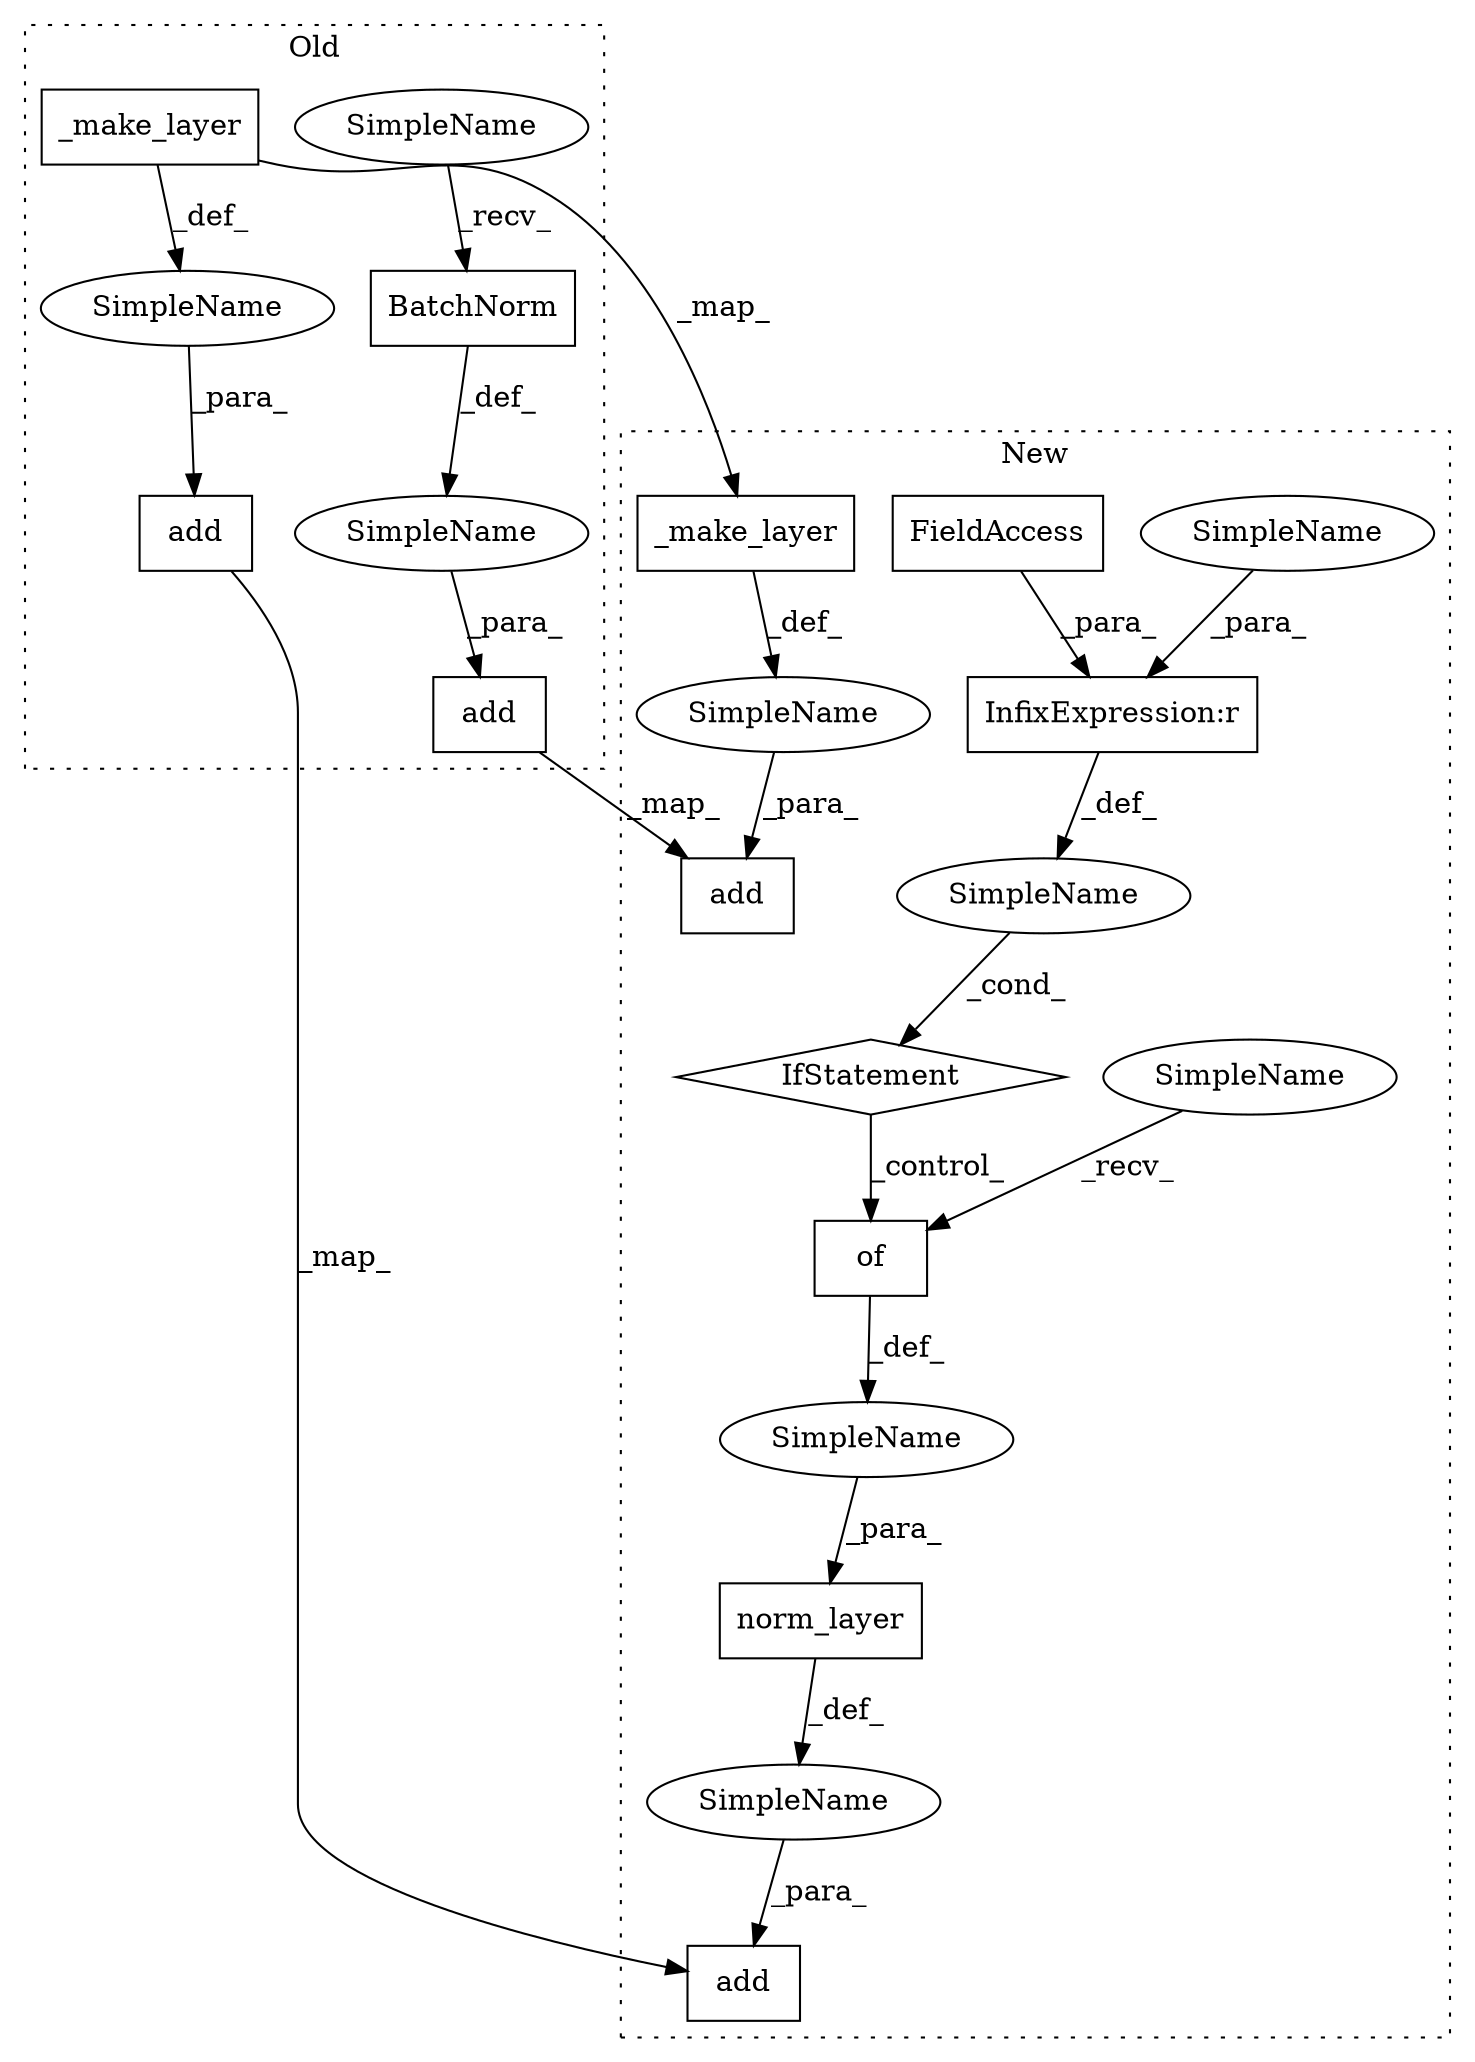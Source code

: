 digraph G {
subgraph cluster0 {
1 [label="_make_layer" a="32" s="2948,2991" l="12,1" shape="box"];
5 [label="add" a="32" s="2652,2670" l="4,1" shape="box"];
6 [label="BatchNorm" a="32" s="2659" l="11" shape="box"];
7 [label="SimpleName" a="42" s="" l="" shape="ellipse"];
8 [label="add" a="32" s="2939,2992" l="4,1" shape="box"];
16 [label="SimpleName" a="42" s="" l="" shape="ellipse"];
20 [label="SimpleName" a="42" s="2656" l="2" shape="ellipse"];
label = "Old";
style="dotted";
}
subgraph cluster1 {
2 [label="_make_layer" a="32" s="3289,3355" l="12,1" shape="box"];
3 [label="SimpleName" a="42" s="" l="" shape="ellipse"];
4 [label="add" a="32" s="3280,3356" l="4,1" shape="box"];
9 [label="add" a="32" s="2563,2625" l="4,1" shape="box"];
10 [label="of" a="32" s="2606" l="4" shape="box"];
11 [label="IfStatement" a="25" s="2599" l="3" shape="diamond"];
12 [label="SimpleName" a="42" s="" l="" shape="ellipse"];
13 [label="InfixExpression:r" a="27" s="2590" l="4" shape="box"];
14 [label="FieldAccess" a="22" s="2579" l="11" shape="box"];
15 [label="SimpleName" a="42" s="" l="" shape="ellipse"];
17 [label="norm_layer" a="32" s="2567,2624" l="11,1" shape="box"];
18 [label="SimpleName" a="42" s="" l="" shape="ellipse"];
19 [label="SimpleName" a="42" s="2602" l="3" shape="ellipse"];
21 [label="SimpleName" a="42" s="2594" l="4" shape="ellipse"];
label = "New";
style="dotted";
}
1 -> 2 [label="_map_"];
1 -> 7 [label="_def_"];
2 -> 3 [label="_def_"];
3 -> 4 [label="_para_"];
5 -> 4 [label="_map_"];
6 -> 16 [label="_def_"];
7 -> 8 [label="_para_"];
8 -> 9 [label="_map_"];
10 -> 18 [label="_def_"];
11 -> 10 [label="_control_"];
12 -> 11 [label="_cond_"];
13 -> 12 [label="_def_"];
14 -> 13 [label="_para_"];
15 -> 9 [label="_para_"];
16 -> 5 [label="_para_"];
17 -> 15 [label="_def_"];
18 -> 17 [label="_para_"];
19 -> 10 [label="_recv_"];
20 -> 6 [label="_recv_"];
21 -> 13 [label="_para_"];
}